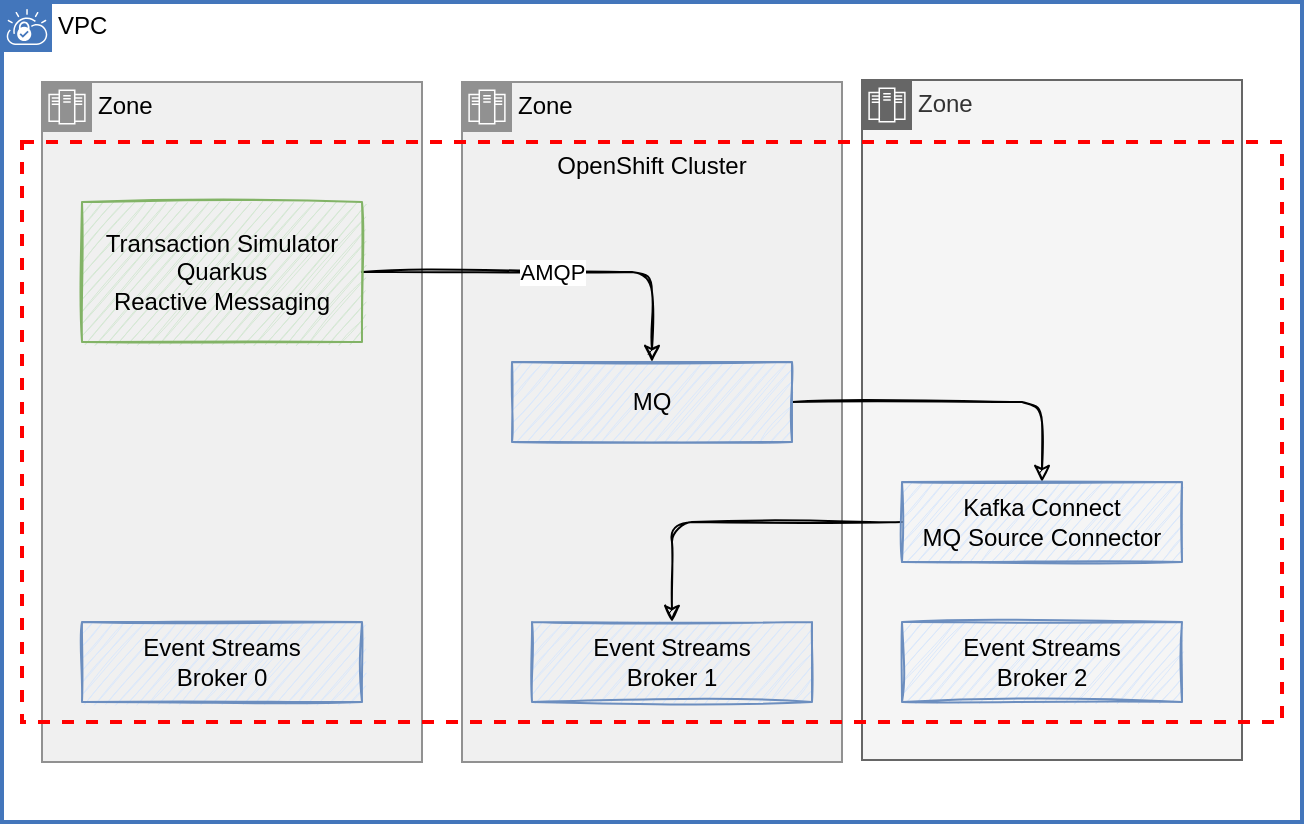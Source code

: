 <mxfile>
    <diagram id="Q-d1Mq_EznYy2ryk-Lx3" name="Page-1">
        <mxGraphModel dx="660" dy="334" grid="1" gridSize="10" guides="1" tooltips="1" connect="1" arrows="1" fold="1" page="1" pageScale="1" pageWidth="850" pageHeight="1100" math="0" shadow="0">
            <root>
                <mxCell id="0"/>
                <mxCell id="1" parent="0"/>
                <mxCell id="2" value="VPC" style="shape=mxgraph.ibm.box;prType=vpc;fontStyle=0;verticalAlign=top;align=left;spacingLeft=32;spacingTop=4;fillColor=none;rounded=0;whiteSpace=wrap;html=1;strokeColor=#4376BB;strokeWidth=2;dashed=0;container=1;spacing=-4;collapsible=0;expand=0;recursiveResize=0;" parent="1" vertex="1">
                    <mxGeometry x="20" y="30" width="650" height="410" as="geometry"/>
                </mxCell>
                <mxCell id="5" value="Zone" style="shape=mxgraph.ibm.box;prType=zone;fontStyle=0;verticalAlign=top;align=left;spacingLeft=32;spacingTop=4;fillColor=#f5f5f5;rounded=0;whiteSpace=wrap;html=1;strokeColor=#666666;strokeWidth=1;dashed=0;container=1;spacing=-4;collapsible=0;expand=0;recursiveResize=0;fontColor=#333333;" parent="2" vertex="1">
                    <mxGeometry x="430" y="39" width="190" height="340" as="geometry"/>
                </mxCell>
                <mxCell id="4" value="Zone" style="shape=mxgraph.ibm.box;prType=zone;fontStyle=0;verticalAlign=top;align=left;spacingLeft=32;spacingTop=4;fillColor=#F0F0F0;rounded=0;whiteSpace=wrap;html=1;strokeColor=#919191;strokeWidth=1;dashed=0;container=1;spacing=-4;collapsible=0;expand=0;recursiveResize=0;" parent="2" vertex="1">
                    <mxGeometry x="230" y="40" width="190" height="340" as="geometry"/>
                </mxCell>
                <mxCell id="3" value="Zone" style="shape=mxgraph.ibm.box;prType=zone;fontStyle=0;verticalAlign=top;align=left;spacingLeft=32;spacingTop=4;fillColor=#F0F0F0;rounded=0;whiteSpace=wrap;html=1;strokeColor=#919191;strokeWidth=1;dashed=0;container=1;spacing=-4;collapsible=0;expand=0;recursiveResize=0;" parent="2" vertex="1">
                    <mxGeometry x="20" y="40" width="190" height="340" as="geometry"/>
                </mxCell>
                <mxCell id="6" value="OpenShift Cluster" style="fontStyle=0;verticalAlign=top;align=center;spacingTop=-2;fillColor=none;rounded=0;whiteSpace=wrap;html=1;strokeColor=#FF0000;strokeWidth=2;dashed=1;container=1;collapsible=0;expand=0;recursiveResize=0;" parent="3" vertex="1">
                    <mxGeometry x="-10" y="30" width="630" height="290" as="geometry"/>
                </mxCell>
                <mxCell id="9" value="AMQP" style="edgeStyle=orthogonalEdgeStyle;html=1;entryX=0.5;entryY=0;entryDx=0;entryDy=0;sketch=1;" parent="6" source="7" target="8" edge="1">
                    <mxGeometry relative="1" as="geometry"/>
                </mxCell>
                <mxCell id="7" value="Transaction Simulator&lt;br&gt;Quarkus&lt;br&gt;Reactive Messaging" style="rounded=0;whiteSpace=wrap;html=1;strokeColor=#82b366;sketch=1;fillColor=#d5e8d4;" parent="6" vertex="1">
                    <mxGeometry x="30" y="30" width="140" height="70" as="geometry"/>
                </mxCell>
                <mxCell id="14" style="edgeStyle=orthogonalEdgeStyle;html=1;entryX=0.5;entryY=0;entryDx=0;entryDy=0;sketch=1;" edge="1" parent="6" source="8" target="10">
                    <mxGeometry relative="1" as="geometry"/>
                </mxCell>
                <mxCell id="8" value="MQ" style="rounded=0;whiteSpace=wrap;html=1;strokeColor=#6c8ebf;sketch=1;fillColor=#dae8fc;" parent="6" vertex="1">
                    <mxGeometry x="245" y="110" width="140" height="40" as="geometry"/>
                </mxCell>
                <mxCell id="15" style="edgeStyle=orthogonalEdgeStyle;sketch=1;html=1;" edge="1" parent="6" source="10" target="12">
                    <mxGeometry relative="1" as="geometry"/>
                </mxCell>
                <mxCell id="10" value="Kafka Connect&lt;br&gt;MQ Source Connector" style="rounded=0;whiteSpace=wrap;html=1;strokeColor=#6c8ebf;sketch=1;fillColor=#dae8fc;" vertex="1" parent="6">
                    <mxGeometry x="440" y="170" width="140" height="40" as="geometry"/>
                </mxCell>
                <mxCell id="11" value="Event Streams &lt;br&gt;Broker 0" style="rounded=0;whiteSpace=wrap;html=1;strokeColor=#6c8ebf;sketch=1;fillColor=#dae8fc;" vertex="1" parent="6">
                    <mxGeometry x="30" y="240" width="140" height="40" as="geometry"/>
                </mxCell>
                <mxCell id="12" value="Event Streams &lt;br&gt;Broker 1" style="rounded=0;whiteSpace=wrap;html=1;strokeColor=#6c8ebf;sketch=1;fillColor=#dae8fc;" vertex="1" parent="6">
                    <mxGeometry x="255" y="240" width="140" height="40" as="geometry"/>
                </mxCell>
                <mxCell id="13" value="Event Streams &lt;br&gt;Broker 2" style="rounded=0;whiteSpace=wrap;html=1;strokeColor=#6c8ebf;sketch=1;fillColor=#dae8fc;" vertex="1" parent="6">
                    <mxGeometry x="440" y="240" width="140" height="40" as="geometry"/>
                </mxCell>
            </root>
        </mxGraphModel>
    </diagram>
</mxfile>